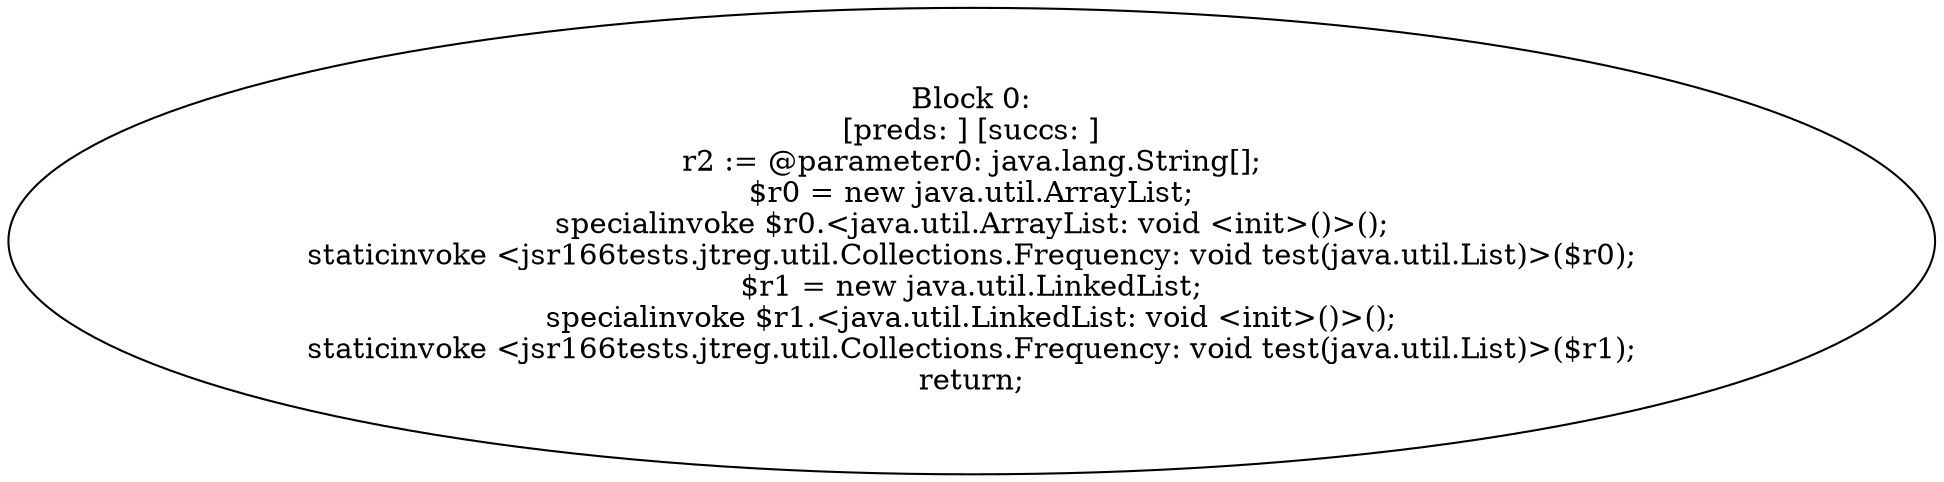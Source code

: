 digraph "unitGraph" {
    "Block 0:
[preds: ] [succs: ]
r2 := @parameter0: java.lang.String[];
$r0 = new java.util.ArrayList;
specialinvoke $r0.<java.util.ArrayList: void <init>()>();
staticinvoke <jsr166tests.jtreg.util.Collections.Frequency: void test(java.util.List)>($r0);
$r1 = new java.util.LinkedList;
specialinvoke $r1.<java.util.LinkedList: void <init>()>();
staticinvoke <jsr166tests.jtreg.util.Collections.Frequency: void test(java.util.List)>($r1);
return;
"
}
